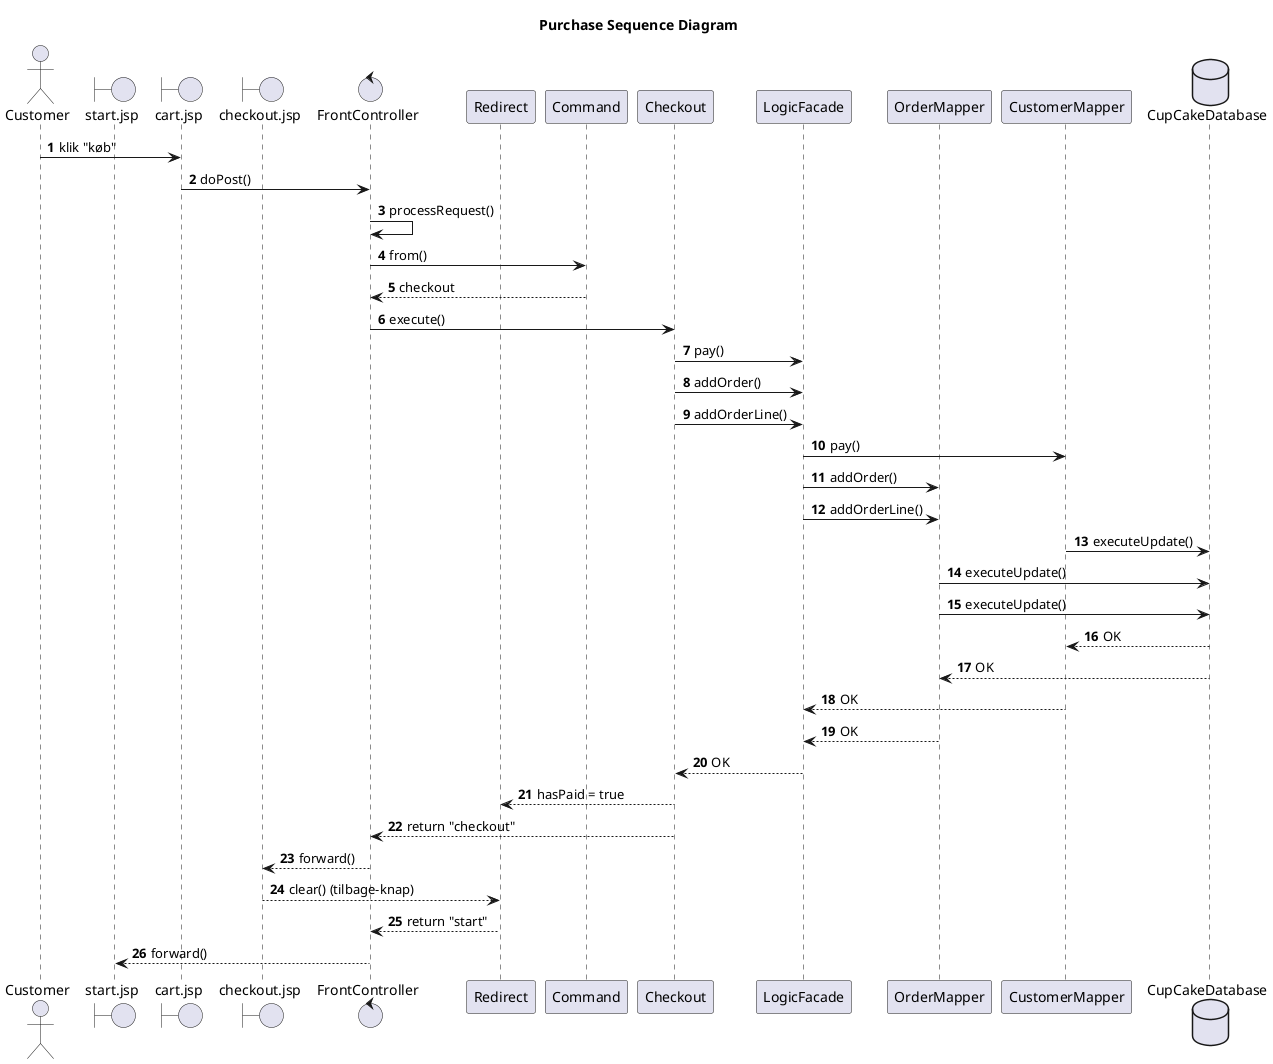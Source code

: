 @startuml
autonumber
title Purchase Sequence Diagram
actor Customer
boundary start.jsp
boundary cart.jsp
boundary checkout.jsp
control FrontController
participant Redirect
participant Command
participant Checkout
participant LogicFacade
Participant OrderMapper
Participant CustomerMapper
Database CupCakeDatabase

Customer -> cart.jsp : klik "køb"
cart.jsp -> FrontController : doPost()
FrontController -> FrontController : processRequest()
FrontController -> Command : from()
Command --> FrontController : checkout
FrontController -> Checkout : execute()
Checkout -> LogicFacade : pay()
Checkout -> LogicFacade : addOrder()
Checkout -> LogicFacade : addOrderLine()
LogicFacade -> CustomerMapper : pay()
LogicFacade -> OrderMapper : addOrder()
LogicFacade -> OrderMapper : addOrderLine()
CustomerMapper -> CupCakeDatabase : executeUpdate()
OrderMapper -> CupCakeDatabase : executeUpdate()
OrderMapper -> CupCakeDatabase : executeUpdate()
CupCakeDatabase --> CustomerMapper : OK
CupCakeDatabase --> OrderMapper : OK
CustomerMapper --> LogicFacade : OK
OrderMapper --> LogicFacade : OK
LogicFacade --> Checkout : OK
Checkout --> Redirect : hasPaid = true
Checkout --> FrontController : return "checkout"
FrontController --> checkout.jsp : forward()
checkout.jsp --> Redirect : clear() (tilbage-knap)
Redirect --> FrontController : return "start"
FrontController --> start.jsp : forward()
@enduml